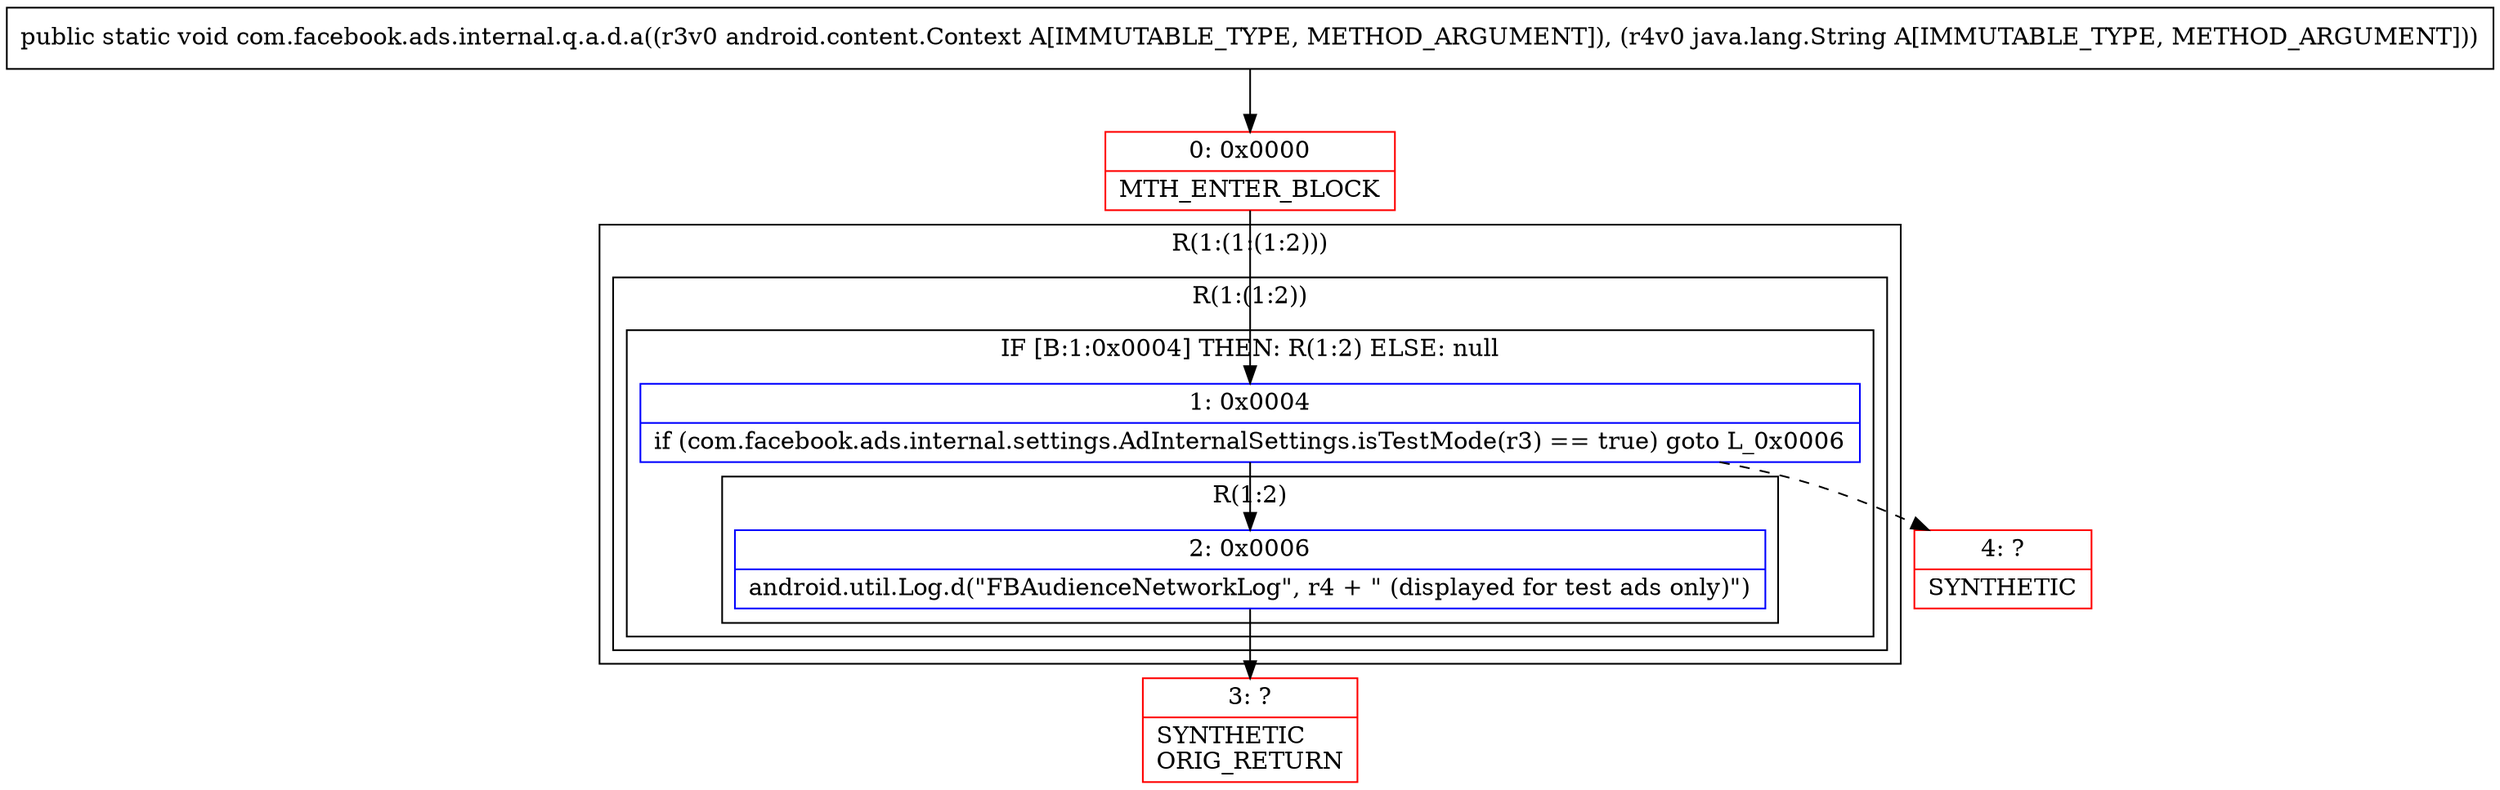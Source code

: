 digraph "CFG forcom.facebook.ads.internal.q.a.d.a(Landroid\/content\/Context;Ljava\/lang\/String;)V" {
subgraph cluster_Region_568765281 {
label = "R(1:(1:(1:2)))";
node [shape=record,color=blue];
subgraph cluster_Region_734351246 {
label = "R(1:(1:2))";
node [shape=record,color=blue];
subgraph cluster_IfRegion_230188205 {
label = "IF [B:1:0x0004] THEN: R(1:2) ELSE: null";
node [shape=record,color=blue];
Node_1 [shape=record,label="{1\:\ 0x0004|if (com.facebook.ads.internal.settings.AdInternalSettings.isTestMode(r3) == true) goto L_0x0006\l}"];
subgraph cluster_Region_1350119677 {
label = "R(1:2)";
node [shape=record,color=blue];
Node_2 [shape=record,label="{2\:\ 0x0006|android.util.Log.d(\"FBAudienceNetworkLog\", r4 + \" (displayed for test ads only)\")\l}"];
}
}
}
}
Node_0 [shape=record,color=red,label="{0\:\ 0x0000|MTH_ENTER_BLOCK\l}"];
Node_3 [shape=record,color=red,label="{3\:\ ?|SYNTHETIC\lORIG_RETURN\l}"];
Node_4 [shape=record,color=red,label="{4\:\ ?|SYNTHETIC\l}"];
MethodNode[shape=record,label="{public static void com.facebook.ads.internal.q.a.d.a((r3v0 android.content.Context A[IMMUTABLE_TYPE, METHOD_ARGUMENT]), (r4v0 java.lang.String A[IMMUTABLE_TYPE, METHOD_ARGUMENT])) }"];
MethodNode -> Node_0;
Node_1 -> Node_2;
Node_1 -> Node_4[style=dashed];
Node_2 -> Node_3;
Node_0 -> Node_1;
}


